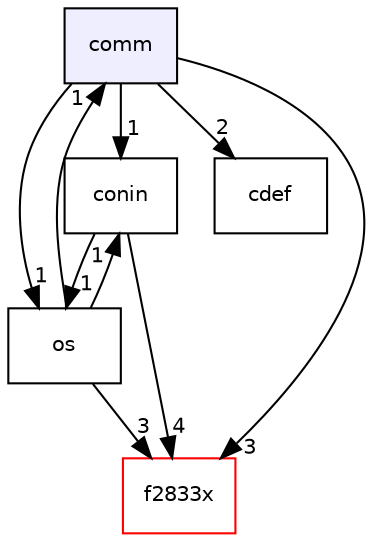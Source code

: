 digraph "comm" {
  compound=true
  node [ fontsize="10", fontname="Helvetica"];
  edge [ labelfontsize="10", labelfontname="Helvetica"];
  dir_48915bc83c3e9a2c33920cc086982b8a [shape=box, label="comm", style="filled", fillcolor="#eeeeff", pencolor="black", URL="dir_48915bc83c3e9a2c33920cc086982b8a.html"];
  dir_1e34a750f097a0f34d029e10e82f7a4d [shape=box label="conin" URL="dir_1e34a750f097a0f34d029e10e82f7a4d.html"];
  dir_8b7cb6c889a10e2a101a7e90c854ca4d [shape=box label="os" URL="dir_8b7cb6c889a10e2a101a7e90c854ca4d.html"];
  dir_944250886a7b7d3ff553635651c31ce4 [shape=box label="cdef" URL="dir_944250886a7b7d3ff553635651c31ce4.html"];
  dir_7025d2b2446856d70902cec2b7152006 [shape=box label="f2833x" fillcolor="white" style="filled" color="red" URL="dir_7025d2b2446856d70902cec2b7152006.html"];
  dir_48915bc83c3e9a2c33920cc086982b8a->dir_1e34a750f097a0f34d029e10e82f7a4d [headlabel="1", labeldistance=1.5 headhref="dir_000001_000002.html"];
  dir_48915bc83c3e9a2c33920cc086982b8a->dir_8b7cb6c889a10e2a101a7e90c854ca4d [headlabel="1", labeldistance=1.5 headhref="dir_000001_000013.html"];
  dir_48915bc83c3e9a2c33920cc086982b8a->dir_944250886a7b7d3ff553635651c31ce4 [headlabel="2", labeldistance=1.5 headhref="dir_000001_000000.html"];
  dir_48915bc83c3e9a2c33920cc086982b8a->dir_7025d2b2446856d70902cec2b7152006 [headlabel="3", labeldistance=1.5 headhref="dir_000001_000004.html"];
  dir_1e34a750f097a0f34d029e10e82f7a4d->dir_8b7cb6c889a10e2a101a7e90c854ca4d [headlabel="1", labeldistance=1.5 headhref="dir_000002_000013.html"];
  dir_1e34a750f097a0f34d029e10e82f7a4d->dir_7025d2b2446856d70902cec2b7152006 [headlabel="4", labeldistance=1.5 headhref="dir_000002_000004.html"];
  dir_8b7cb6c889a10e2a101a7e90c854ca4d->dir_48915bc83c3e9a2c33920cc086982b8a [headlabel="1", labeldistance=1.5 headhref="dir_000013_000001.html"];
  dir_8b7cb6c889a10e2a101a7e90c854ca4d->dir_1e34a750f097a0f34d029e10e82f7a4d [headlabel="1", labeldistance=1.5 headhref="dir_000013_000002.html"];
  dir_8b7cb6c889a10e2a101a7e90c854ca4d->dir_7025d2b2446856d70902cec2b7152006 [headlabel="3", labeldistance=1.5 headhref="dir_000013_000004.html"];
}
